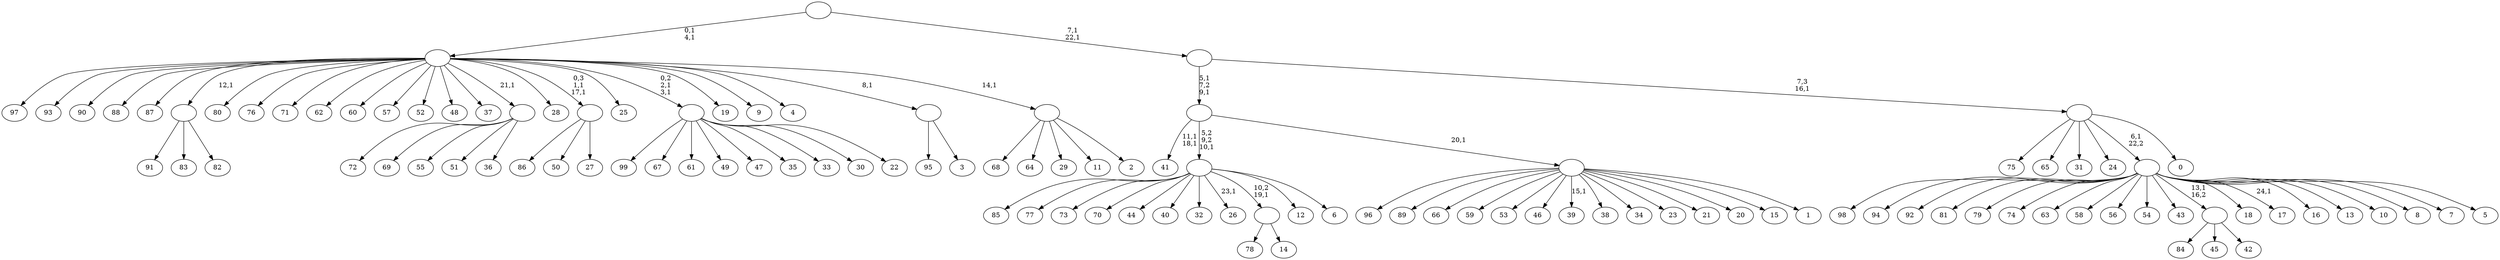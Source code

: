 digraph T {
	125 [label="99"]
	124 [label="98"]
	123 [label="97"]
	122 [label="96"]
	121 [label="95"]
	120 [label="94"]
	119 [label="93"]
	118 [label="92"]
	117 [label="91"]
	116 [label="90"]
	115 [label="89"]
	114 [label="88"]
	113 [label="87"]
	112 [label="86"]
	111 [label="85"]
	110 [label="84"]
	109 [label="83"]
	108 [label="82"]
	107 [label=""]
	106 [label="81"]
	105 [label="80"]
	104 [label="79"]
	103 [label="78"]
	102 [label="77"]
	101 [label="76"]
	100 [label="75"]
	99 [label="74"]
	98 [label="73"]
	97 [label="72"]
	96 [label="71"]
	95 [label="70"]
	94 [label="69"]
	93 [label="68"]
	92 [label="67"]
	91 [label="66"]
	90 [label="65"]
	89 [label="64"]
	88 [label="63"]
	87 [label="62"]
	86 [label="61"]
	85 [label="60"]
	84 [label="59"]
	83 [label="58"]
	82 [label="57"]
	81 [label="56"]
	80 [label="55"]
	79 [label="54"]
	78 [label="53"]
	77 [label="52"]
	76 [label="51"]
	75 [label="50"]
	74 [label="49"]
	73 [label="48"]
	72 [label="47"]
	71 [label="46"]
	70 [label="45"]
	69 [label="44"]
	68 [label="43"]
	67 [label="42"]
	66 [label=""]
	65 [label="41"]
	62 [label="40"]
	61 [label="39"]
	59 [label="38"]
	58 [label="37"]
	57 [label="36"]
	56 [label=""]
	55 [label="35"]
	54 [label="34"]
	53 [label="33"]
	52 [label="32"]
	51 [label="31"]
	50 [label="30"]
	49 [label="29"]
	48 [label="28"]
	47 [label="27"]
	46 [label=""]
	44 [label="26"]
	42 [label="25"]
	41 [label="24"]
	40 [label="23"]
	39 [label="22"]
	38 [label=""]
	36 [label="21"]
	35 [label="20"]
	34 [label="19"]
	33 [label="18"]
	32 [label="17"]
	30 [label="16"]
	29 [label="15"]
	28 [label="14"]
	27 [label=""]
	26 [label="13"]
	25 [label="12"]
	24 [label="11"]
	23 [label="10"]
	22 [label="9"]
	21 [label="8"]
	20 [label="7"]
	19 [label="6"]
	18 [label=""]
	17 [label="5"]
	16 [label=""]
	15 [label="4"]
	14 [label="3"]
	13 [label=""]
	12 [label="2"]
	11 [label=""]
	10 [label=""]
	8 [label="1"]
	7 [label=""]
	6 [label=""]
	4 [label="0"]
	3 [label=""]
	2 [label=""]
	0 [label=""]
	107 -> 117 [label=""]
	107 -> 109 [label=""]
	107 -> 108 [label=""]
	66 -> 110 [label=""]
	66 -> 70 [label=""]
	66 -> 67 [label=""]
	56 -> 97 [label=""]
	56 -> 94 [label=""]
	56 -> 80 [label=""]
	56 -> 76 [label=""]
	56 -> 57 [label=""]
	46 -> 112 [label=""]
	46 -> 75 [label=""]
	46 -> 47 [label=""]
	38 -> 125 [label=""]
	38 -> 92 [label=""]
	38 -> 86 [label=""]
	38 -> 74 [label=""]
	38 -> 72 [label=""]
	38 -> 55 [label=""]
	38 -> 53 [label=""]
	38 -> 50 [label=""]
	38 -> 39 [label=""]
	27 -> 103 [label=""]
	27 -> 28 [label=""]
	18 -> 44 [label="23,1"]
	18 -> 111 [label=""]
	18 -> 102 [label=""]
	18 -> 98 [label=""]
	18 -> 95 [label=""]
	18 -> 69 [label=""]
	18 -> 62 [label=""]
	18 -> 52 [label=""]
	18 -> 27 [label="10,2\n19,1"]
	18 -> 25 [label=""]
	18 -> 19 [label=""]
	16 -> 32 [label="24,1"]
	16 -> 124 [label=""]
	16 -> 120 [label=""]
	16 -> 118 [label=""]
	16 -> 106 [label=""]
	16 -> 104 [label=""]
	16 -> 99 [label=""]
	16 -> 88 [label=""]
	16 -> 83 [label=""]
	16 -> 81 [label=""]
	16 -> 79 [label=""]
	16 -> 68 [label=""]
	16 -> 66 [label="13,1\n16,2"]
	16 -> 33 [label=""]
	16 -> 30 [label=""]
	16 -> 26 [label=""]
	16 -> 23 [label=""]
	16 -> 21 [label=""]
	16 -> 20 [label=""]
	16 -> 17 [label=""]
	13 -> 121 [label=""]
	13 -> 14 [label=""]
	11 -> 93 [label=""]
	11 -> 89 [label=""]
	11 -> 49 [label=""]
	11 -> 24 [label=""]
	11 -> 12 [label=""]
	10 -> 38 [label="0,2\n2,1\n3,1"]
	10 -> 46 [label="0,3\n1,1\n17,1"]
	10 -> 123 [label=""]
	10 -> 119 [label=""]
	10 -> 116 [label=""]
	10 -> 114 [label=""]
	10 -> 113 [label=""]
	10 -> 107 [label="12,1"]
	10 -> 105 [label=""]
	10 -> 101 [label=""]
	10 -> 96 [label=""]
	10 -> 87 [label=""]
	10 -> 85 [label=""]
	10 -> 82 [label=""]
	10 -> 77 [label=""]
	10 -> 73 [label=""]
	10 -> 58 [label=""]
	10 -> 56 [label="21,1"]
	10 -> 48 [label=""]
	10 -> 42 [label=""]
	10 -> 34 [label=""]
	10 -> 22 [label=""]
	10 -> 15 [label=""]
	10 -> 13 [label="8,1"]
	10 -> 11 [label="14,1"]
	7 -> 61 [label="15,1"]
	7 -> 122 [label=""]
	7 -> 115 [label=""]
	7 -> 91 [label=""]
	7 -> 84 [label=""]
	7 -> 78 [label=""]
	7 -> 71 [label=""]
	7 -> 59 [label=""]
	7 -> 54 [label=""]
	7 -> 40 [label=""]
	7 -> 36 [label=""]
	7 -> 35 [label=""]
	7 -> 29 [label=""]
	7 -> 8 [label=""]
	6 -> 65 [label="11,1\n18,1"]
	6 -> 18 [label="5,2\n9,2\n10,1"]
	6 -> 7 [label="20,1"]
	3 -> 100 [label=""]
	3 -> 90 [label=""]
	3 -> 51 [label=""]
	3 -> 41 [label=""]
	3 -> 16 [label="6,1\n22,2"]
	3 -> 4 [label=""]
	2 -> 6 [label="5,1\n7,2\n9,1"]
	2 -> 3 [label="7,3\n16,1"]
	0 -> 2 [label="7,1\n22,1"]
	0 -> 10 [label="0,1\n4,1"]
}
